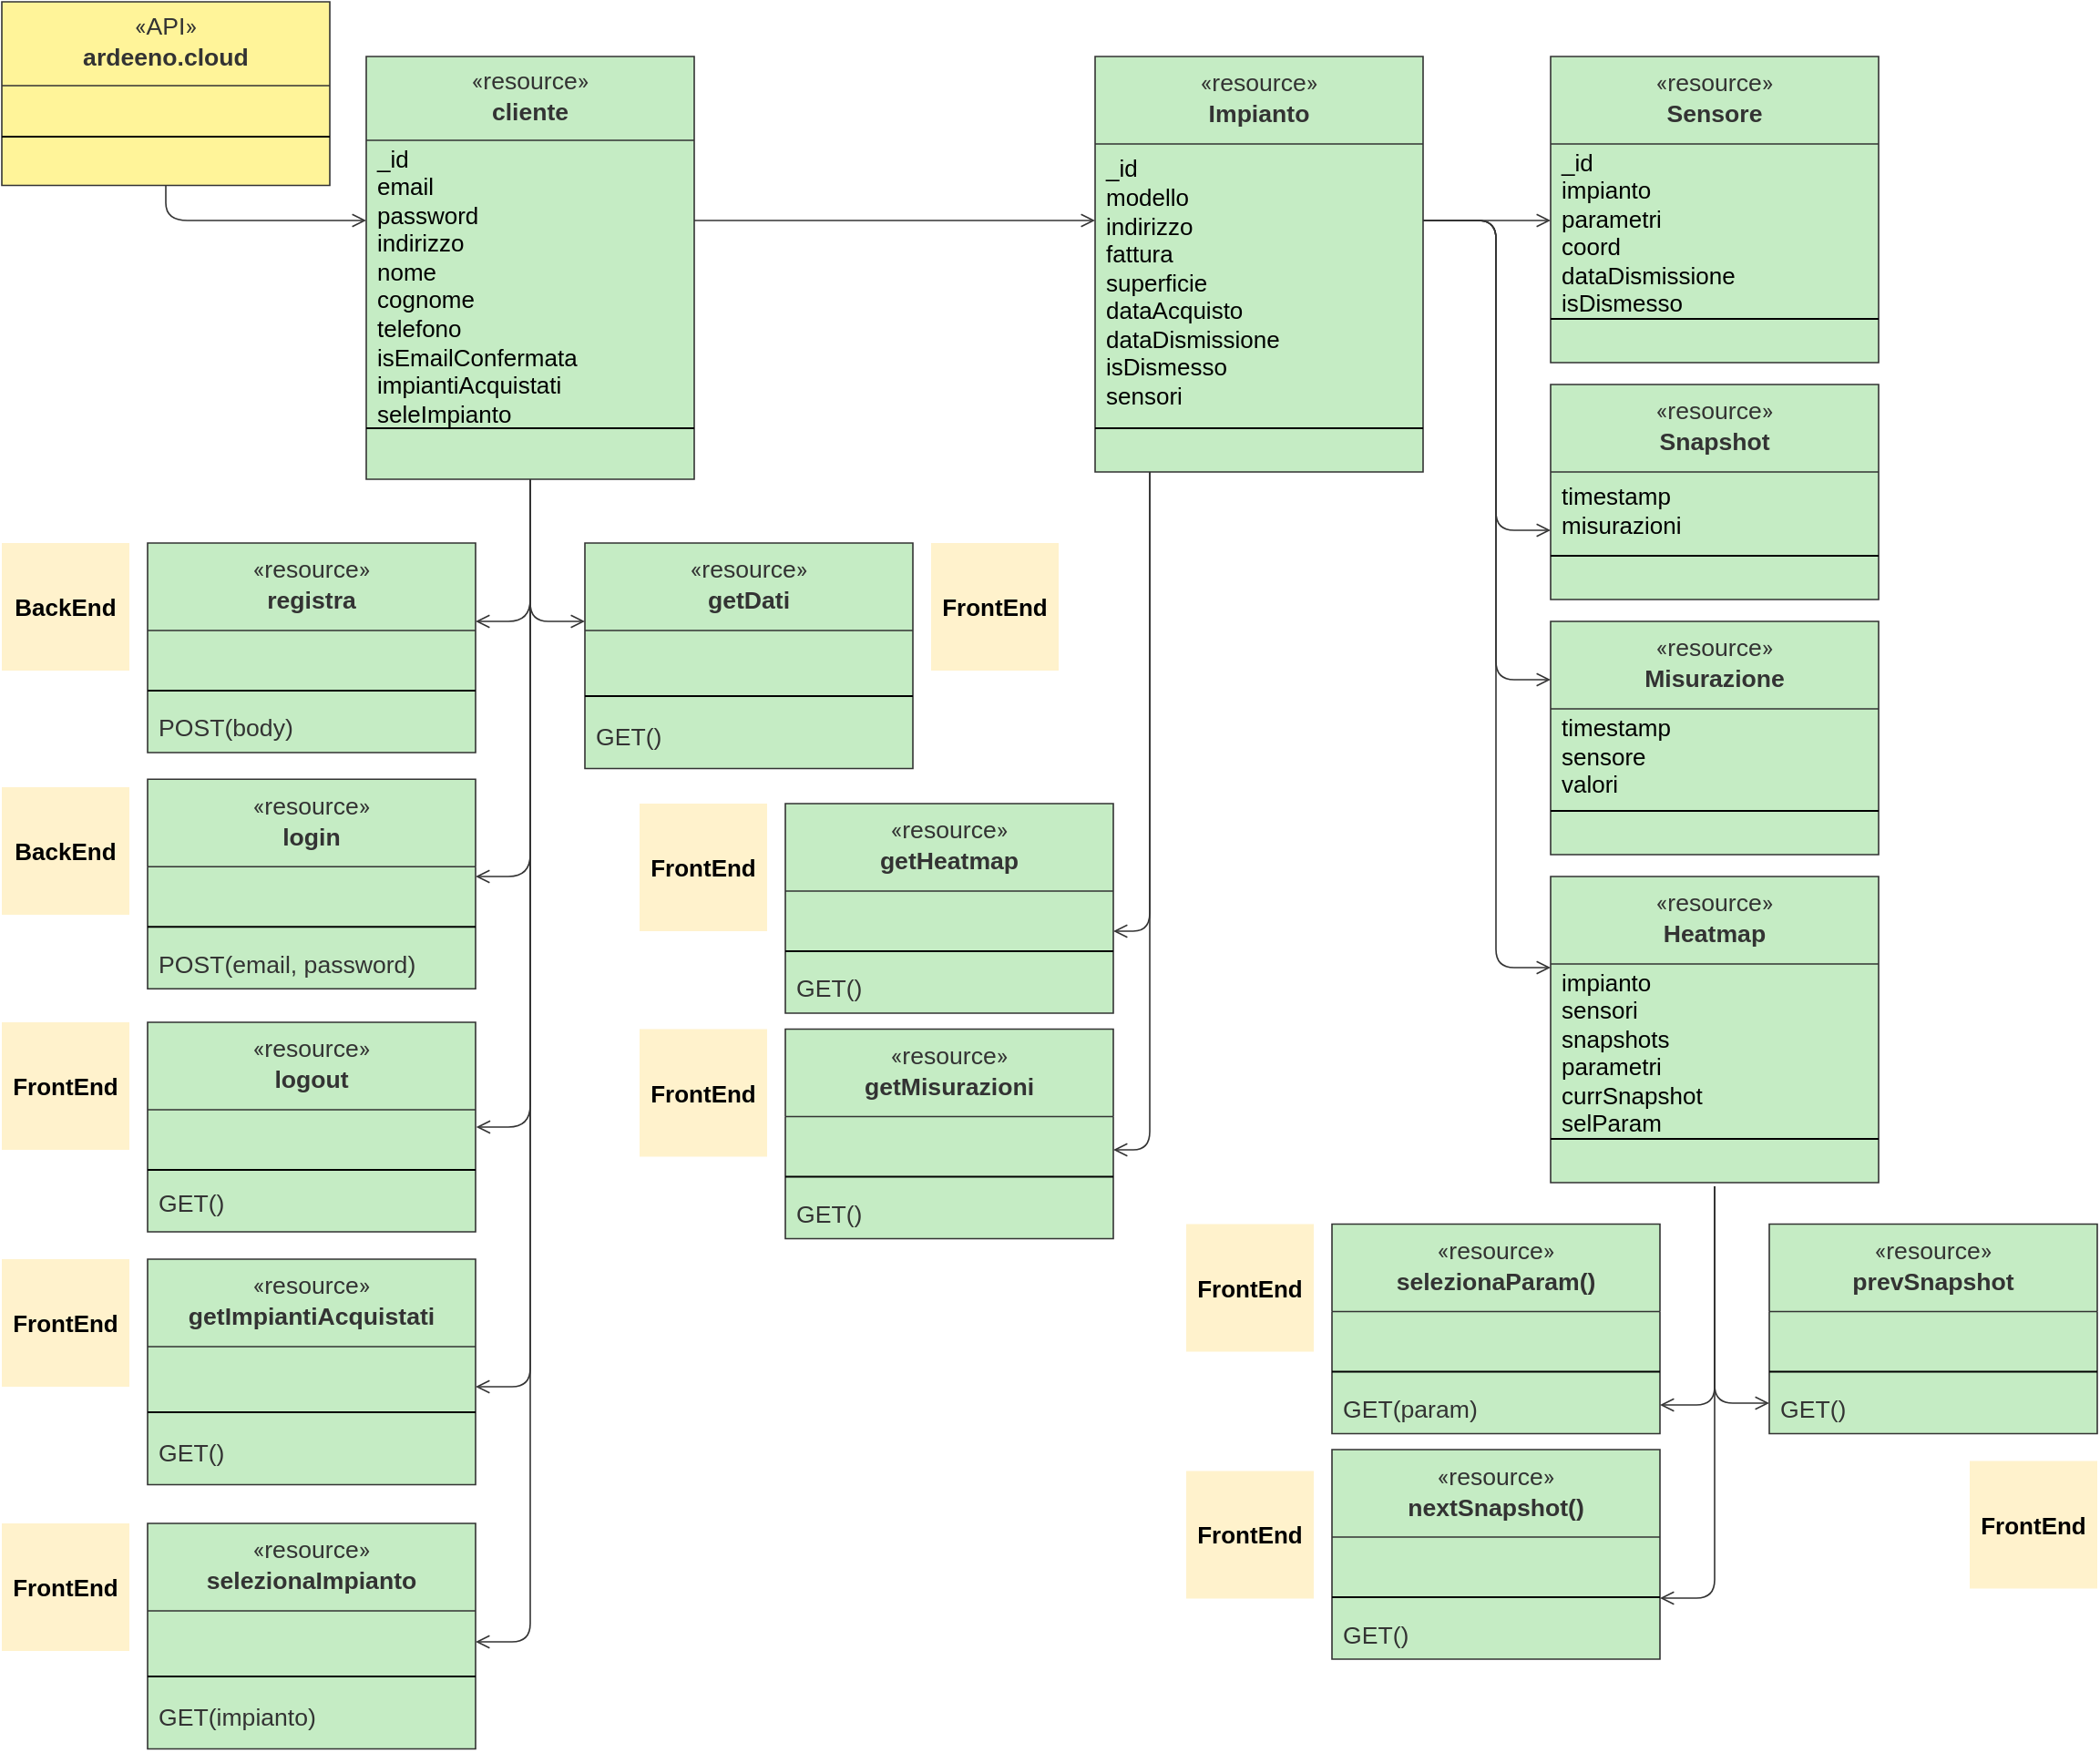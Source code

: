<mxfile version="20.3.0" type="device"><diagram id="C5RBs43oDa-KdzZeNtuy" name="Page-1"><mxGraphModel dx="758" dy="432" grid="1" gridSize="10" guides="1" tooltips="1" connect="1" arrows="1" fold="1" page="1" pageScale="1" pageWidth="827" pageHeight="1169" math="0" shadow="0"><root><mxCell id="WIyWlLk6GJQsqaUBKTNV-0"/><mxCell id="WIyWlLk6GJQsqaUBKTNV-1" parent="WIyWlLk6GJQsqaUBKTNV-0"/><mxCell id="sdLnqorTGhHtvJuLmooT-0" value="&lt;div style=&quot;display: flex ; justify-content: center ; text-align: center ; align-items: baseline ; font-size: 0 ; line-height: 1.25 ; margin-top: -2px&quot;&gt;&lt;span&gt;&lt;span style=&quot;font-size: 13.3px ; color: #333333&quot;&gt;&lt;span style=&quot;font-size: 13.3px ; color: #333333&quot;&gt; &lt;/span&gt;&lt;span style=&quot;font-size: 13.3px ; color: #333333 ; font-family: &amp;quot;roboto&amp;quot;&quot;&gt;«&lt;/span&gt;&lt;span style=&quot;font-size: 13.3px ; color: #333333&quot;&gt;resource&lt;/span&gt;&lt;span style=&quot;font-size: 13.3px ; color: #333333 ; font-family: &amp;quot;roboto&amp;quot;&quot;&gt;»&lt;br&gt;&lt;/span&gt;&lt;span style=&quot;font-size: 13.3px ; color: #333333 ; font-weight: bold&quot;&gt;cliente&lt;/span&gt;&lt;/span&gt;&lt;/span&gt;&lt;/div&gt;" style="swimlane;childLayout=stackLayout;horizontal=1;horizontalStack=0;resizeParent=1;resizeParentMax=0;resizeLast=0;collapsible=0;fontStyle=0;marginBottom=0;swimlaneFillColor=#c5ecc4;startSize=46;whiteSpace=wrap;overflow=block;blockSpacing=1;html=1;fontSize=13;align=left;spacing=0;strokeColor=#333333;strokeOpacity=100;fillOpacity=100;fillColor=#c5ecc4;strokeWidth=0.8;" parent="WIyWlLk6GJQsqaUBKTNV-1" vertex="1"><mxGeometry x="200" y="30" width="180" height="232" as="geometry"/></mxCell><mxCell id="sdLnqorTGhHtvJuLmooT-1" value="_id&lt;br&gt;email&lt;br&gt;password&lt;br&gt;indirizzo&lt;br&gt;nome&lt;br&gt;cognome&lt;br&gt;telefono&lt;br&gt;isEmailConfermata&lt;br&gt;impiantiAcquistati&lt;br&gt;seleImpianto" style="part=1;resizeHeight=0;strokeColor=none;fillColor=none;align=left;verticalAlign=middle;spacingLeft=4;spacingRight=4;rotatable=0;points=[[0,0.5],[1,0.5]];portConstraint=eastwest;swimlaneFillColor=#c5ecc4;strokeOpacity=100;fillOpacity=100;whiteSpace=wrap;overflow=block;blockSpacing=1;html=1;fontSize=13;" parent="sdLnqorTGhHtvJuLmooT-0" vertex="1"><mxGeometry y="46" width="180" height="154" as="geometry"/></mxCell><mxCell id="sdLnqorTGhHtvJuLmooT-2" value="" style="line;strokeWidth=1;fillColor=none;align=left;verticalAlign=middle;spacingTop=-1;spacingLeft=3;spacingRight=3;rotatable=0;labelPosition=right;points=[];portConstraint=eastwest;" parent="sdLnqorTGhHtvJuLmooT-0" vertex="1"><mxGeometry y="200" width="180" height="8" as="geometry"/></mxCell><mxCell id="yKFBuSShoX2gHoEN9aXE-39" value="&lt;br&gt;" style="part=1;resizeHeight=0;strokeColor=none;fillColor=none;align=left;verticalAlign=middle;spacingLeft=4;spacingRight=4;rotatable=0;points=[[0,0.5],[1,0.5]];portConstraint=eastwest;swimlaneFillColor=#fff499;strokeOpacity=100;fillOpacity=100;whiteSpace=wrap;overflow=block;blockSpacing=1;html=1;fontSize=13;" parent="sdLnqorTGhHtvJuLmooT-0" vertex="1"><mxGeometry y="208" width="180" height="24" as="geometry"/></mxCell><mxCell id="gP4zPMnASyAnH4Fx1vOp-68" value="" style="edgeStyle=orthogonalEdgeStyle;shape=connector;rounded=1;orthogonalLoop=1;jettySize=auto;html=1;labelBackgroundColor=default;strokeColor=#333333;strokeWidth=0.8;fontFamily=Helvetica;fontSize=13;fontColor=default;startArrow=none;endArrow=open;" edge="1" parent="WIyWlLk6GJQsqaUBKTNV-1" source="sdLnqorTGhHtvJuLmooT-5" target="gP4zPMnASyAnH4Fx1vOp-51"><mxGeometry relative="1" as="geometry"><mxPoint x="740" y="140.0" as="sourcePoint"/><Array as="points"><mxPoint x="820" y="120"/><mxPoint x="820" y="530"/></Array></mxGeometry></mxCell><mxCell id="sdLnqorTGhHtvJuLmooT-4" value="&lt;div style=&quot;display: flex; justify-content: center; text-align: center; align-items: baseline; font-size: 0; line-height: 1.25;margin-top: -2px;&quot;&gt;&lt;span&gt;&lt;span style=&quot;font-size:13.3px;color:#333333;&quot;&gt;&lt;span style=&quot;font-size:13.3px;color:#333333;&quot;&gt; &lt;/span&gt;&lt;span style=&quot;font-size:13.3px;color:#333333;font-family: Roboto;&quot;&gt;«&lt;/span&gt;&lt;span style=&quot;font-size:13.3px;color:#333333;&quot;&gt;resource&lt;/span&gt;&lt;span style=&quot;font-size:13.3px;color:#333333;font-family: Roboto;&quot;&gt;»&lt;br&gt;&lt;/span&gt;&lt;span style=&quot;font-size:13.3px;color:#333333;font-weight: bold;&quot;&gt;Impianto&lt;/span&gt;&lt;/span&gt;&lt;/span&gt;&lt;/div&gt;" style="swimlane;childLayout=stackLayout;horizontal=1;horizontalStack=0;resizeParent=1;resizeParentMax=0;resizeLast=0;collapsible=0;fontStyle=0;marginBottom=0;swimlaneFillColor=#c5ecc4;startSize=48;whiteSpace=wrap;overflow=block;blockSpacing=1;html=1;fontSize=13;align=left;spacing=0;strokeColor=#333333;strokeOpacity=100;fillOpacity=100;fillColor=#c5ecc4;strokeWidth=0.8;" parent="WIyWlLk6GJQsqaUBKTNV-1" vertex="1"><mxGeometry x="600" y="30" width="180" height="228.0" as="geometry"/></mxCell><mxCell id="sdLnqorTGhHtvJuLmooT-5" value="_id&lt;br&gt;modello&lt;br&gt;indirizzo&lt;br&gt;fattura&lt;br&gt;superficie&lt;br&gt;dataAcquisto&lt;br&gt;dataDismissione&lt;br&gt;isDismesso&lt;br&gt;sensori" style="part=1;resizeHeight=0;strokeColor=none;fillColor=none;align=left;verticalAlign=middle;spacingLeft=4;spacingRight=4;rotatable=0;points=[[0,0.5],[1,0.5]];portConstraint=eastwest;swimlaneFillColor=#c5ecc4;strokeOpacity=100;fillOpacity=100;whiteSpace=wrap;overflow=block;blockSpacing=1;html=1;fontSize=13;" parent="sdLnqorTGhHtvJuLmooT-4" vertex="1"><mxGeometry y="48" width="180" height="152" as="geometry"/></mxCell><mxCell id="sdLnqorTGhHtvJuLmooT-6" value="" style="line;strokeWidth=1;fillColor=none;align=left;verticalAlign=middle;spacingTop=-1;spacingLeft=3;spacingRight=3;rotatable=0;labelPosition=right;points=[];portConstraint=eastwest;" parent="sdLnqorTGhHtvJuLmooT-4" vertex="1"><mxGeometry y="200" width="180" height="8" as="geometry"/></mxCell><mxCell id="sdLnqorTGhHtvJuLmooT-7" value="&lt;br&gt;" style="part=1;html=1;resizeHeight=0;strokeColor=none;fillColor=none;align=left;verticalAlign=middle;spacingLeft=4;spacingRight=4;overflow=hidden;rotatable=0;points=[[0,0.5],[1,0.5]];portConstraint=eastwest;swimlaneFillColor=#c5ecc4;strokeOpacity=100;fillOpacity=100;whiteSpace=wrap;fontSize=13.3;fontColor=#333333;" parent="sdLnqorTGhHtvJuLmooT-4" vertex="1"><mxGeometry y="208" width="180" height="20.0" as="geometry"/></mxCell><mxCell id="sdLnqorTGhHtvJuLmooT-8" value="&lt;div style=&quot;display: flex; justify-content: center; text-align: center; align-items: baseline; font-size: 0; line-height: 1.25;margin-top: -2px;&quot;&gt;&lt;span&gt;&lt;span style=&quot;font-size:13.3px;color:#333333;&quot;&gt;&lt;span style=&quot;font-size:13.3px;color:#333333;&quot;&gt; &lt;/span&gt;&lt;span style=&quot;font-size:13.3px;color:#333333;font-family: Roboto;&quot;&gt;«&lt;/span&gt;&lt;span style=&quot;font-size:13.3px;color:#333333;&quot;&gt;resource&lt;/span&gt;&lt;span style=&quot;font-size:13.3px;color:#333333;font-family: Roboto;&quot;&gt;»&lt;br&gt;&lt;/span&gt;&lt;span style=&quot;font-size:13.3px;color:#333333;font-weight: bold;&quot;&gt;logout&lt;/span&gt;&lt;/span&gt;&lt;/span&gt;&lt;/div&gt;" style="swimlane;childLayout=stackLayout;horizontal=1;horizontalStack=0;resizeParent=1;resizeParentMax=0;resizeLast=0;collapsible=0;fontStyle=0;marginBottom=0;swimlaneFillColor=#c5ecc4;startSize=48;whiteSpace=wrap;overflow=block;blockSpacing=1;html=1;fontSize=13;align=left;spacing=0;strokeColor=#333333;strokeOpacity=100;fillOpacity=100;fillColor=#c5ecc4;strokeWidth=0.8;" parent="WIyWlLk6GJQsqaUBKTNV-1" vertex="1"><mxGeometry x="80" y="560" width="180" height="115" as="geometry"/></mxCell><mxCell id="sdLnqorTGhHtvJuLmooT-9" value="" style="part=1;resizeHeight=0;strokeColor=none;fillColor=none;align=left;verticalAlign=middle;spacingLeft=4;spacingRight=4;rotatable=0;points=[[0,0.5],[1,0.5]];portConstraint=eastwest;swimlaneFillColor=#c5ecc4;strokeOpacity=100;fillOpacity=100;whiteSpace=wrap;overflow=block;blockSpacing=1;html=1;fontSize=13;" parent="sdLnqorTGhHtvJuLmooT-8" vertex="1"><mxGeometry y="48" width="180" height="29" as="geometry"/></mxCell><mxCell id="sdLnqorTGhHtvJuLmooT-10" value="" style="line;strokeWidth=1;fillColor=none;align=left;verticalAlign=middle;spacingTop=-1;spacingLeft=3;spacingRight=3;rotatable=0;labelPosition=right;points=[];portConstraint=eastwest;" parent="sdLnqorTGhHtvJuLmooT-8" vertex="1"><mxGeometry y="77" width="180" height="8" as="geometry"/></mxCell><mxCell id="yKFBuSShoX2gHoEN9aXE-10" value="GET()" style="part=1;html=1;resizeHeight=0;strokeColor=none;fillColor=none;align=left;verticalAlign=middle;spacingLeft=4;spacingRight=4;overflow=hidden;rotatable=0;points=[[0,0.5],[1,0.5]];portConstraint=eastwest;swimlaneFillColor=#c5ecc4;strokeOpacity=100;fillOpacity=100;whiteSpace=wrap;fontSize=13.3;fontColor=#333333;" parent="sdLnqorTGhHtvJuLmooT-8" vertex="1"><mxGeometry y="85" width="180" height="28" as="geometry"/></mxCell><mxCell id="sdLnqorTGhHtvJuLmooT-11" value="POST(body)" style="part=1;html=1;resizeHeight=0;strokeColor=none;fillColor=none;align=left;verticalAlign=middle;spacingLeft=4;spacingRight=4;overflow=hidden;rotatable=0;points=[[0,0.5],[1,0.5]];portConstraint=eastwest;swimlaneFillColor=#c5ecc4;strokeOpacity=100;fillOpacity=100;whiteSpace=wrap;fontSize=13.3;fontColor=#333333;" parent="sdLnqorTGhHtvJuLmooT-8" vertex="1"><mxGeometry y="113" width="180" height="2" as="geometry"/></mxCell><mxCell id="sdLnqorTGhHtvJuLmooT-12" value="&lt;div style=&quot;display: flex ; justify-content: center ; text-align: center ; align-items: baseline ; font-size: 0 ; line-height: 1.25 ; margin-top: -2px&quot;&gt;&lt;span&gt;&lt;span style=&quot;font-size: 13.3px ; color: #333333&quot;&gt;&lt;span style=&quot;font-size: 13.3px ; color: #333333&quot;&gt; &lt;/span&gt;&lt;span style=&quot;font-size: 13.3px ; color: #333333 ; font-family: &amp;#34;roboto&amp;#34;&quot;&gt;«&lt;/span&gt;&lt;span style=&quot;font-size: 13.3px ; color: #333333&quot;&gt;resource&lt;/span&gt;&lt;span style=&quot;font-size: 13.3px ; color: #333333 ; font-family: &amp;#34;roboto&amp;#34;&quot;&gt;»&lt;br&gt;&lt;/span&gt;&lt;span style=&quot;font-size: 13.3px ; color: #333333 ; font-weight: bold&quot;&gt;registra&lt;/span&gt;&lt;/span&gt;&lt;/span&gt;&lt;/div&gt;" style="swimlane;childLayout=stackLayout;horizontal=1;horizontalStack=0;resizeParent=1;resizeParentMax=0;resizeLast=0;collapsible=0;fontStyle=0;marginBottom=0;swimlaneFillColor=#c5ecc4;startSize=48;whiteSpace=wrap;overflow=block;blockSpacing=1;html=1;fontSize=13;align=left;spacing=0;strokeColor=#333333;strokeOpacity=100;fillOpacity=100;fillColor=#c5ecc4;strokeWidth=0.8;" parent="WIyWlLk6GJQsqaUBKTNV-1" vertex="1"><mxGeometry x="80" y="297" width="180" height="115" as="geometry"/></mxCell><mxCell id="sdLnqorTGhHtvJuLmooT-13" value="" style="part=1;resizeHeight=0;strokeColor=none;fillColor=none;align=left;verticalAlign=middle;spacingLeft=4;spacingRight=4;rotatable=0;points=[[0,0.5],[1,0.5]];portConstraint=eastwest;swimlaneFillColor=#c5ecc4;strokeOpacity=100;fillOpacity=100;whiteSpace=wrap;overflow=block;blockSpacing=1;html=1;fontSize=13;" parent="sdLnqorTGhHtvJuLmooT-12" vertex="1"><mxGeometry y="48" width="180" height="29" as="geometry"/></mxCell><mxCell id="sdLnqorTGhHtvJuLmooT-14" value="" style="line;strokeWidth=1;fillColor=none;align=left;verticalAlign=middle;spacingTop=-1;spacingLeft=3;spacingRight=3;rotatable=0;labelPosition=right;points=[];portConstraint=eastwest;" parent="sdLnqorTGhHtvJuLmooT-12" vertex="1"><mxGeometry y="77" width="180" height="8" as="geometry"/></mxCell><mxCell id="sdLnqorTGhHtvJuLmooT-15" value="GET(username,password)" style="part=1;html=1;resizeHeight=0;strokeColor=none;fillColor=none;align=left;verticalAlign=middle;spacingLeft=4;spacingRight=4;overflow=hidden;rotatable=0;points=[[0,0.5],[1,0.5]];portConstraint=eastwest;swimlaneFillColor=#c5ecc4;strokeOpacity=100;fillOpacity=100;whiteSpace=wrap;fontSize=13.3;fontColor=#333333;" parent="sdLnqorTGhHtvJuLmooT-12" vertex="1"><mxGeometry y="85" width="180" height="2" as="geometry"/></mxCell><mxCell id="1" value="POST(body)" style="part=1;html=1;resizeHeight=0;strokeColor=none;fillColor=none;align=left;verticalAlign=middle;spacingLeft=4;spacingRight=4;overflow=hidden;rotatable=0;points=[[0,0.5],[1,0.5]];portConstraint=eastwest;swimlaneFillColor=#c5ecc4;strokeOpacity=100;fillOpacity=100;whiteSpace=wrap;fontSize=13.3;fontColor=#333333;" parent="sdLnqorTGhHtvJuLmooT-12" vertex="1"><mxGeometry y="87" width="180" height="28" as="geometry"/></mxCell><mxCell id="sdLnqorTGhHtvJuLmooT-16" value="&lt;div style=&quot;display: flex ; justify-content: center ; text-align: center ; align-items: baseline ; font-size: 0 ; line-height: 1.25 ; margin-top: -2px&quot;&gt;&lt;span&gt;&lt;span style=&quot;font-size: 13.3px ; color: #333333&quot;&gt;&lt;span style=&quot;font-size: 13.3px ; color: #333333&quot;&gt; &lt;/span&gt;&lt;span style=&quot;font-size: 13.3px ; color: #333333 ; font-family: &amp;#34;roboto&amp;#34;&quot;&gt;«&lt;/span&gt;&lt;span style=&quot;font-size: 13.3px ; color: #333333&quot;&gt;resource&lt;/span&gt;&lt;span style=&quot;font-size: 13.3px ; color: #333333 ; font-family: &amp;#34;roboto&amp;#34;&quot;&gt;»&lt;br&gt;&lt;/span&gt;&lt;span style=&quot;font-size: 13.3px ; color: #333333 ; font-weight: bold&quot;&gt;login&lt;/span&gt;&lt;/span&gt;&lt;/span&gt;&lt;/div&gt;" style="swimlane;childLayout=stackLayout;horizontal=1;horizontalStack=0;resizeParent=1;resizeParentMax=0;resizeLast=0;collapsible=0;fontStyle=0;marginBottom=0;swimlaneFillColor=#c5ecc4;startSize=48;whiteSpace=wrap;overflow=block;blockSpacing=1;html=1;fontSize=13;align=left;spacing=0;strokeColor=#333333;strokeOpacity=100;fillOpacity=100;fillColor=#c5ecc4;strokeWidth=0.8;" parent="WIyWlLk6GJQsqaUBKTNV-1" vertex="1"><mxGeometry x="80" y="426.63" width="180" height="115" as="geometry"/></mxCell><mxCell id="sdLnqorTGhHtvJuLmooT-17" value="" style="part=1;resizeHeight=0;strokeColor=none;fillColor=none;align=left;verticalAlign=middle;spacingLeft=4;spacingRight=4;rotatable=0;points=[[0,0.5],[1,0.5]];portConstraint=eastwest;swimlaneFillColor=#c5ecc4;strokeOpacity=100;fillOpacity=100;whiteSpace=wrap;overflow=block;blockSpacing=1;html=1;fontSize=13;" parent="sdLnqorTGhHtvJuLmooT-16" vertex="1"><mxGeometry y="48" width="180" height="29" as="geometry"/></mxCell><mxCell id="sdLnqorTGhHtvJuLmooT-18" value="" style="line;strokeWidth=1;fillColor=none;align=left;verticalAlign=middle;spacingTop=-1;spacingLeft=3;spacingRight=3;rotatable=0;labelPosition=right;points=[];portConstraint=eastwest;" parent="sdLnqorTGhHtvJuLmooT-16" vertex="1"><mxGeometry y="77" width="180" height="8" as="geometry"/></mxCell><mxCell id="sdLnqorTGhHtvJuLmooT-19" value="GET()" style="part=1;html=1;resizeHeight=0;strokeColor=none;fillColor=none;align=left;verticalAlign=middle;spacingLeft=4;spacingRight=4;overflow=hidden;rotatable=0;points=[[0,0.5],[1,0.5]];portConstraint=eastwest;swimlaneFillColor=#c5ecc4;strokeOpacity=100;fillOpacity=100;whiteSpace=wrap;fontSize=13.3;fontColor=#333333;" parent="sdLnqorTGhHtvJuLmooT-16" vertex="1"><mxGeometry y="85" width="180" height="2" as="geometry"/></mxCell><mxCell id="yKFBuSShoX2gHoEN9aXE-11" value="POST(email, password)" style="part=1;html=1;resizeHeight=0;strokeColor=none;fillColor=none;align=left;verticalAlign=middle;spacingLeft=4;spacingRight=4;overflow=hidden;rotatable=0;points=[[0,0.5],[1,0.5]];portConstraint=eastwest;swimlaneFillColor=#c5ecc4;strokeOpacity=100;fillOpacity=100;whiteSpace=wrap;fontSize=13.3;fontColor=#333333;" parent="sdLnqorTGhHtvJuLmooT-16" vertex="1"><mxGeometry y="87" width="180" height="28" as="geometry"/></mxCell><UserObject label="" lucidchartObjectId="iiN.k0H5D8bO" id="sdLnqorTGhHtvJuLmooT-48"><mxCell style="html=1;jettySize=18;whiteSpace=wrap;fontSize=13;strokeColor=#333333;strokeOpacity=100;strokeWidth=0.8;rounded=1;arcSize=24;edgeStyle=orthogonalEdgeStyle;startArrow=none;endArrow=open;" parent="WIyWlLk6GJQsqaUBKTNV-1" source="sdLnqorTGhHtvJuLmooT-0" target="sdLnqorTGhHtvJuLmooT-12" edge="1"><mxGeometry width="100" height="100" relative="1" as="geometry"><Array as="points"><mxPoint x="290" y="340"/></Array></mxGeometry></mxCell></UserObject><UserObject label="" lucidchartObjectId="liN.y0DDtXik" id="sdLnqorTGhHtvJuLmooT-49"><mxCell style="html=1;jettySize=18;whiteSpace=wrap;fontSize=13;strokeColor=#333333;strokeOpacity=100;strokeWidth=0.8;rounded=1;arcSize=24;edgeStyle=orthogonalEdgeStyle;startArrow=none;endArrow=open;" parent="WIyWlLk6GJQsqaUBKTNV-1" source="sdLnqorTGhHtvJuLmooT-0" target="sdLnqorTGhHtvJuLmooT-16" edge="1"><mxGeometry width="100" height="100" relative="1" as="geometry"><Array as="points"><mxPoint x="290" y="480"/></Array></mxGeometry></mxCell></UserObject><UserObject label="" lucidchartObjectId="oiN.0AyQLSDo" id="sdLnqorTGhHtvJuLmooT-50"><mxCell style="html=1;jettySize=18;whiteSpace=wrap;fontSize=13;strokeColor=#333333;strokeOpacity=100;strokeWidth=0.8;rounded=1;arcSize=24;edgeStyle=orthogonalEdgeStyle;startArrow=none;endArrow=open;entryX=1.002;entryY=0.5;entryPerimeter=0;" parent="WIyWlLk6GJQsqaUBKTNV-1" source="sdLnqorTGhHtvJuLmooT-0" target="sdLnqorTGhHtvJuLmooT-8" edge="1"><mxGeometry width="100" height="100" relative="1" as="geometry"><Array as="points"/></mxGeometry></mxCell></UserObject><UserObject label="" lucidchartObjectId="0kN..QZuyeQZ" id="sdLnqorTGhHtvJuLmooT-53"><mxCell style="html=1;jettySize=18;whiteSpace=wrap;fontSize=13;strokeColor=#333333;strokeOpacity=100;strokeWidth=0.8;rounded=1;arcSize=24;edgeStyle=orthogonalEdgeStyle;startArrow=none;endArrow=open;" parent="WIyWlLk6GJQsqaUBKTNV-1" source="sdLnqorTGhHtvJuLmooT-0" target="sdLnqorTGhHtvJuLmooT-4" edge="1"><mxGeometry width="100" height="100" relative="1" as="geometry"><Array as="points"><mxPoint x="500" y="120"/><mxPoint x="500" y="120"/></Array><mxPoint x="1220" y="323.376" as="sourcePoint"/></mxGeometry></mxCell></UserObject><mxCell id="sdLnqorTGhHtvJuLmooT-55" value="&lt;div style=&quot;display: flex ; justify-content: center ; text-align: center ; align-items: baseline ; font-size: 0 ; line-height: 1.25 ; margin-top: -2px&quot;&gt;&lt;span&gt;&lt;span style=&quot;font-size: 13.3px ; color: #333333&quot;&gt;&lt;span style=&quot;font-size: 13.3px ; color: #333333&quot;&gt; &lt;/span&gt;&lt;span style=&quot;font-size: 13.3px ; color: #333333 ; font-family: &amp;quot;roboto&amp;quot;&quot;&gt;«&lt;/span&gt;&lt;span style=&quot;font-size: 13.3px ; color: #333333&quot;&gt;API&lt;/span&gt;&lt;span style=&quot;font-size: 13.3px ; color: #333333 ; font-family: &amp;quot;roboto&amp;quot;&quot;&gt;»&lt;br&gt;&lt;/span&gt;&lt;span style=&quot;font-size: 13.3px ; color: #333333 ; font-weight: bold&quot;&gt;ardeeno.cloud&lt;/span&gt;&lt;/span&gt;&lt;/span&gt;&lt;/div&gt;" style="swimlane;childLayout=stackLayout;horizontal=1;horizontalStack=0;resizeParent=1;resizeParentMax=0;resizeLast=0;collapsible=0;fontStyle=0;marginBottom=0;swimlaneFillColor=#fff499;startSize=46;whiteSpace=wrap;overflow=block;blockSpacing=1;html=1;fontSize=13;align=left;spacing=0;strokeColor=#333333;strokeOpacity=100;fillOpacity=100;fillColor=#fff499;strokeWidth=0.8;" parent="WIyWlLk6GJQsqaUBKTNV-1" vertex="1"><mxGeometry width="180" height="100.75" as="geometry"/></mxCell><mxCell id="sdLnqorTGhHtvJuLmooT-56" value="&lt;br&gt;" style="part=1;resizeHeight=0;strokeColor=none;fillColor=none;align=left;verticalAlign=middle;spacingLeft=4;spacingRight=4;rotatable=0;points=[[0,0.5],[1,0.5]];portConstraint=eastwest;swimlaneFillColor=#fff499;strokeOpacity=100;fillOpacity=100;whiteSpace=wrap;overflow=block;blockSpacing=1;html=1;fontSize=13;" parent="sdLnqorTGhHtvJuLmooT-55" vertex="1"><mxGeometry y="46" width="180" height="24" as="geometry"/></mxCell><mxCell id="sdLnqorTGhHtvJuLmooT-57" value="" style="line;strokeWidth=1;fillColor=none;align=left;verticalAlign=middle;spacingTop=-1;spacingLeft=3;spacingRight=3;rotatable=0;labelPosition=right;points=[];portConstraint=eastwest;" parent="sdLnqorTGhHtvJuLmooT-55" vertex="1"><mxGeometry y="70" width="180" height="8" as="geometry"/></mxCell><mxCell id="sdLnqorTGhHtvJuLmooT-58" value="" style="part=1;html=1;resizeHeight=0;strokeColor=none;fillColor=none;align=left;verticalAlign=middle;spacingLeft=4;spacingRight=4;overflow=hidden;rotatable=0;points=[[0,0.5],[1,0.5]];portConstraint=eastwest;swimlaneFillColor=#fff499;strokeOpacity=100;fillOpacity=100;whiteSpace=wrap;fontSize=13;" parent="sdLnqorTGhHtvJuLmooT-55" vertex="1"><mxGeometry y="78" width="180" height="-1.25" as="geometry"/></mxCell><mxCell id="yKFBuSShoX2gHoEN9aXE-37" value="&lt;br&gt;" style="part=1;resizeHeight=0;strokeColor=none;fillColor=none;align=left;verticalAlign=middle;spacingLeft=4;spacingRight=4;rotatable=0;points=[[0,0.5],[1,0.5]];portConstraint=eastwest;swimlaneFillColor=#fff499;strokeOpacity=100;fillOpacity=100;whiteSpace=wrap;overflow=block;blockSpacing=1;html=1;fontSize=13;" parent="sdLnqorTGhHtvJuLmooT-55" vertex="1"><mxGeometry y="76.75" width="180" height="24" as="geometry"/></mxCell><UserObject label="" lucidchartObjectId="dgO.bJV7_Ou2" id="sdLnqorTGhHtvJuLmooT-60"><mxCell style="html=1;jettySize=18;whiteSpace=wrap;fontSize=13;strokeColor=#333333;strokeOpacity=100;strokeWidth=0.8;rounded=1;arcSize=24;edgeStyle=orthogonalEdgeStyle;startArrow=none;endArrow=open;" parent="WIyWlLk6GJQsqaUBKTNV-1" source="sdLnqorTGhHtvJuLmooT-55" target="sdLnqorTGhHtvJuLmooT-0" edge="1"><mxGeometry width="100" height="100" relative="1" as="geometry"><Array as="points"><mxPoint x="90" y="120"/></Array></mxGeometry></mxCell></UserObject><mxCell id="yKFBuSShoX2gHoEN9aXE-7" value="BackEnd" style="text;html=1;strokeColor=none;fillColor=#fff2cc;align=center;verticalAlign=middle;whiteSpace=wrap;rounded=0;spacing=5;fontStyle=1;fontSize=13;" parent="WIyWlLk6GJQsqaUBKTNV-1" vertex="1"><mxGeometry y="297" width="70" height="70" as="geometry"/></mxCell><mxCell id="yKFBuSShoX2gHoEN9aXE-9" value="FrontEnd" style="text;html=1;strokeColor=none;fillColor=#fff2cc;align=center;verticalAlign=middle;whiteSpace=wrap;rounded=0;spacing=5;fontStyle=1;fontSize=13;" parent="WIyWlLk6GJQsqaUBKTNV-1" vertex="1"><mxGeometry y="560" width="70" height="70" as="geometry"/></mxCell><mxCell id="yKFBuSShoX2gHoEN9aXE-12" value="BackEnd" style="text;html=1;strokeColor=none;fillColor=#fff2cc;align=center;verticalAlign=middle;whiteSpace=wrap;rounded=0;spacing=5;fontStyle=1;fontSize=13;" parent="WIyWlLk6GJQsqaUBKTNV-1" vertex="1"><mxGeometry y="431" width="70" height="70" as="geometry"/></mxCell><mxCell id="gP4zPMnASyAnH4Fx1vOp-46" value="&lt;div style=&quot;display: flex ; justify-content: center ; text-align: center ; align-items: baseline ; font-size: 0 ; line-height: 1.25 ; margin-top: -2px&quot;&gt;&lt;span&gt;&lt;span style=&quot;font-size: 13.3px ; color: #333333&quot;&gt;&lt;span style=&quot;font-size: 13.3px ; color: #333333&quot;&gt; &lt;/span&gt;&lt;span style=&quot;font-size: 13.3px ; color: #333333 ; font-family: &amp;quot;roboto&amp;quot;&quot;&gt;«&lt;/span&gt;&lt;span style=&quot;font-size: 13.3px ; color: #333333&quot;&gt;resource&lt;/span&gt;&lt;span style=&quot;font-size: 13.3px ; color: #333333 ; font-family: &amp;quot;roboto&amp;quot;&quot;&gt;»&lt;br&gt;&lt;/span&gt;&lt;span style=&quot;font-size: 13.3px ; color: #333333 ; font-weight: bold&quot;&gt;getHeatmap&lt;/span&gt;&lt;/span&gt;&lt;/span&gt;&lt;/div&gt;" style="swimlane;childLayout=stackLayout;horizontal=1;horizontalStack=0;resizeParent=1;resizeParentMax=0;resizeLast=0;collapsible=0;fontStyle=0;marginBottom=0;swimlaneFillColor=#c5ecc4;startSize=48;whiteSpace=wrap;overflow=block;blockSpacing=1;html=1;fontSize=13;align=left;spacing=0;strokeColor=#333333;strokeOpacity=100;fillOpacity=100;fillColor=#c5ecc4;strokeWidth=0.8;" vertex="1" parent="WIyWlLk6GJQsqaUBKTNV-1"><mxGeometry x="430" y="440" width="180" height="115" as="geometry"/></mxCell><mxCell id="gP4zPMnASyAnH4Fx1vOp-47" value="" style="part=1;resizeHeight=0;strokeColor=none;fillColor=none;align=left;verticalAlign=middle;spacingLeft=4;spacingRight=4;rotatable=0;points=[[0,0.5],[1,0.5]];portConstraint=eastwest;swimlaneFillColor=#c5ecc4;strokeOpacity=100;fillOpacity=100;whiteSpace=wrap;overflow=block;blockSpacing=1;html=1;fontSize=13;" vertex="1" parent="gP4zPMnASyAnH4Fx1vOp-46"><mxGeometry y="48" width="180" height="29" as="geometry"/></mxCell><mxCell id="gP4zPMnASyAnH4Fx1vOp-48" value="" style="line;strokeWidth=1;fillColor=none;align=left;verticalAlign=middle;spacingTop=-1;spacingLeft=3;spacingRight=3;rotatable=0;labelPosition=right;points=[];portConstraint=eastwest;" vertex="1" parent="gP4zPMnASyAnH4Fx1vOp-46"><mxGeometry y="77" width="180" height="8" as="geometry"/></mxCell><mxCell id="gP4zPMnASyAnH4Fx1vOp-49" value="GET(username,password)" style="part=1;html=1;resizeHeight=0;strokeColor=none;fillColor=none;align=left;verticalAlign=middle;spacingLeft=4;spacingRight=4;overflow=hidden;rotatable=0;points=[[0,0.5],[1,0.5]];portConstraint=eastwest;swimlaneFillColor=#c5ecc4;strokeOpacity=100;fillOpacity=100;whiteSpace=wrap;fontSize=13.3;fontColor=#333333;" vertex="1" parent="gP4zPMnASyAnH4Fx1vOp-46"><mxGeometry y="85" width="180" height="2" as="geometry"/></mxCell><mxCell id="gP4zPMnASyAnH4Fx1vOp-50" value="GET()" style="part=1;html=1;resizeHeight=0;strokeColor=none;fillColor=none;align=left;verticalAlign=middle;spacingLeft=4;spacingRight=4;overflow=hidden;rotatable=0;points=[[0,0.5],[1,0.5]];portConstraint=eastwest;swimlaneFillColor=#c5ecc4;strokeOpacity=100;fillOpacity=100;whiteSpace=wrap;fontSize=13.3;fontColor=#333333;" vertex="1" parent="gP4zPMnASyAnH4Fx1vOp-46"><mxGeometry y="87" width="180" height="28" as="geometry"/></mxCell><mxCell id="gP4zPMnASyAnH4Fx1vOp-51" value="&lt;div style=&quot;display: flex; justify-content: center; text-align: center; align-items: baseline; font-size: 0; line-height: 1.25;margin-top: -2px;&quot;&gt;&lt;span&gt;&lt;span style=&quot;font-size:13.3px;color:#333333;&quot;&gt;&lt;span style=&quot;font-size:13.3px;color:#333333;&quot;&gt; &lt;/span&gt;&lt;span style=&quot;font-size:13.3px;color:#333333;font-family: Roboto;&quot;&gt;«&lt;/span&gt;&lt;span style=&quot;font-size:13.3px;color:#333333;&quot;&gt;resource&lt;/span&gt;&lt;span style=&quot;font-size:13.3px;color:#333333;font-family: Roboto;&quot;&gt;»&lt;br&gt;&lt;/span&gt;&lt;span style=&quot;font-size:13.3px;color:#333333;font-weight: bold;&quot;&gt;Heatmap&lt;/span&gt;&lt;/span&gt;&lt;/span&gt;&lt;/div&gt;" style="swimlane;childLayout=stackLayout;horizontal=1;horizontalStack=0;resizeParent=1;resizeParentMax=0;resizeLast=0;collapsible=0;fontStyle=0;marginBottom=0;swimlaneFillColor=#c5ecc4;startSize=48;whiteSpace=wrap;overflow=block;blockSpacing=1;html=1;fontSize=13;align=left;spacing=0;strokeColor=#333333;strokeOpacity=100;fillOpacity=100;fillColor=#c5ecc4;strokeWidth=0.8;" vertex="1" parent="WIyWlLk6GJQsqaUBKTNV-1"><mxGeometry x="850" y="480" width="180" height="168.0" as="geometry"/></mxCell><mxCell id="gP4zPMnASyAnH4Fx1vOp-52" value="impianto&lt;br&gt;sensori&lt;br&gt;snapshots&lt;br&gt;parametri&lt;br&gt;currSnapshot&lt;br&gt;selParam" style="part=1;resizeHeight=0;strokeColor=none;fillColor=none;align=left;verticalAlign=middle;spacingLeft=4;spacingRight=4;rotatable=0;points=[[0,0.5],[1,0.5]];portConstraint=eastwest;swimlaneFillColor=#c5ecc4;strokeOpacity=100;fillOpacity=100;whiteSpace=wrap;overflow=block;blockSpacing=1;html=1;fontSize=13;" vertex="1" parent="gP4zPMnASyAnH4Fx1vOp-51"><mxGeometry y="48" width="180" height="92" as="geometry"/></mxCell><mxCell id="gP4zPMnASyAnH4Fx1vOp-53" value="" style="line;strokeWidth=1;fillColor=none;align=left;verticalAlign=middle;spacingTop=-1;spacingLeft=3;spacingRight=3;rotatable=0;labelPosition=right;points=[];portConstraint=eastwest;" vertex="1" parent="gP4zPMnASyAnH4Fx1vOp-51"><mxGeometry y="140" width="180" height="8" as="geometry"/></mxCell><mxCell id="gP4zPMnASyAnH4Fx1vOp-54" value="&lt;br&gt;" style="part=1;html=1;resizeHeight=0;strokeColor=none;fillColor=none;align=left;verticalAlign=middle;spacingLeft=4;spacingRight=4;overflow=hidden;rotatable=0;points=[[0,0.5],[1,0.5]];portConstraint=eastwest;swimlaneFillColor=#c5ecc4;strokeOpacity=100;fillOpacity=100;whiteSpace=wrap;fontSize=13.3;fontColor=#333333;" vertex="1" parent="gP4zPMnASyAnH4Fx1vOp-51"><mxGeometry y="148" width="180" height="20.0" as="geometry"/></mxCell><mxCell id="gP4zPMnASyAnH4Fx1vOp-55" value="&lt;div style=&quot;display: flex ; justify-content: center ; text-align: center ; align-items: baseline ; font-size: 0 ; line-height: 1.25 ; margin-top: -2px&quot;&gt;&lt;span&gt;&lt;span style=&quot;font-size: 13.3px ; color: #333333&quot;&gt;&lt;span style=&quot;font-size: 13.3px ; color: #333333&quot;&gt; &lt;/span&gt;&lt;span style=&quot;font-size: 13.3px ; color: #333333 ; font-family: &amp;quot;roboto&amp;quot;&quot;&gt;«&lt;/span&gt;&lt;span style=&quot;font-size: 13.3px ; color: #333333&quot;&gt;resource&lt;/span&gt;&lt;span style=&quot;font-size: 13.3px ; color: #333333 ; font-family: &amp;quot;roboto&amp;quot;&quot;&gt;»&lt;br&gt;&lt;/span&gt;&lt;span style=&quot;font-size: 13.3px ; color: #333333 ; font-weight: bold&quot;&gt;getMisurazioni&lt;/span&gt;&lt;/span&gt;&lt;/span&gt;&lt;/div&gt;" style="swimlane;childLayout=stackLayout;horizontal=1;horizontalStack=0;resizeParent=1;resizeParentMax=0;resizeLast=0;collapsible=0;fontStyle=0;marginBottom=0;swimlaneFillColor=#c5ecc4;startSize=48;whiteSpace=wrap;overflow=block;blockSpacing=1;html=1;fontSize=13;align=left;spacing=0;strokeColor=#333333;strokeOpacity=100;fillOpacity=100;fillColor=#c5ecc4;strokeWidth=0.8;" vertex="1" parent="WIyWlLk6GJQsqaUBKTNV-1"><mxGeometry x="430" y="563.75" width="180" height="115" as="geometry"/></mxCell><mxCell id="gP4zPMnASyAnH4Fx1vOp-56" value="" style="part=1;resizeHeight=0;strokeColor=none;fillColor=none;align=left;verticalAlign=middle;spacingLeft=4;spacingRight=4;rotatable=0;points=[[0,0.5],[1,0.5]];portConstraint=eastwest;swimlaneFillColor=#c5ecc4;strokeOpacity=100;fillOpacity=100;whiteSpace=wrap;overflow=block;blockSpacing=1;html=1;fontSize=13;" vertex="1" parent="gP4zPMnASyAnH4Fx1vOp-55"><mxGeometry y="48" width="180" height="29" as="geometry"/></mxCell><mxCell id="gP4zPMnASyAnH4Fx1vOp-57" value="" style="line;strokeWidth=1;fillColor=none;align=left;verticalAlign=middle;spacingTop=-1;spacingLeft=3;spacingRight=3;rotatable=0;labelPosition=right;points=[];portConstraint=eastwest;" vertex="1" parent="gP4zPMnASyAnH4Fx1vOp-55"><mxGeometry y="77" width="180" height="8" as="geometry"/></mxCell><mxCell id="gP4zPMnASyAnH4Fx1vOp-58" value="GET(username,password)" style="part=1;html=1;resizeHeight=0;strokeColor=none;fillColor=none;align=left;verticalAlign=middle;spacingLeft=4;spacingRight=4;overflow=hidden;rotatable=0;points=[[0,0.5],[1,0.5]];portConstraint=eastwest;swimlaneFillColor=#c5ecc4;strokeOpacity=100;fillOpacity=100;whiteSpace=wrap;fontSize=13.3;fontColor=#333333;" vertex="1" parent="gP4zPMnASyAnH4Fx1vOp-55"><mxGeometry y="85" width="180" height="2" as="geometry"/></mxCell><mxCell id="gP4zPMnASyAnH4Fx1vOp-59" value="GET()" style="part=1;html=1;resizeHeight=0;strokeColor=none;fillColor=none;align=left;verticalAlign=middle;spacingLeft=4;spacingRight=4;overflow=hidden;rotatable=0;points=[[0,0.5],[1,0.5]];portConstraint=eastwest;swimlaneFillColor=#c5ecc4;strokeOpacity=100;fillOpacity=100;whiteSpace=wrap;fontSize=13.3;fontColor=#333333;" vertex="1" parent="gP4zPMnASyAnH4Fx1vOp-55"><mxGeometry y="87" width="180" height="28" as="geometry"/></mxCell><mxCell id="gP4zPMnASyAnH4Fx1vOp-65" value="FrontEnd" style="text;html=1;strokeColor=none;fillColor=#fff2cc;align=center;verticalAlign=middle;whiteSpace=wrap;rounded=0;spacing=5;fontStyle=1;fontSize=13;" vertex="1" parent="WIyWlLk6GJQsqaUBKTNV-1"><mxGeometry x="1080" y="800.75" width="70" height="70" as="geometry"/></mxCell><mxCell id="gP4zPMnASyAnH4Fx1vOp-66" value="FrontEnd" style="text;html=1;strokeColor=none;fillColor=#fff2cc;align=center;verticalAlign=middle;whiteSpace=wrap;rounded=0;spacing=5;fontStyle=1;fontSize=13;" vertex="1" parent="WIyWlLk6GJQsqaUBKTNV-1"><mxGeometry x="350" y="440" width="70" height="70" as="geometry"/></mxCell><mxCell id="gP4zPMnASyAnH4Fx1vOp-67" value="FrontEnd" style="text;html=1;strokeColor=none;fillColor=#fff2cc;align=center;verticalAlign=middle;whiteSpace=wrap;rounded=0;spacing=5;fontStyle=1;fontSize=13;" vertex="1" parent="WIyWlLk6GJQsqaUBKTNV-1"><mxGeometry y="835" width="70" height="70" as="geometry"/></mxCell><mxCell id="gP4zPMnASyAnH4Fx1vOp-69" value="&lt;div style=&quot;display: flex; justify-content: center; text-align: center; align-items: baseline; line-height: 1.25; margin-top: -2px; font-size: 0px;&quot;&gt;&lt;span&gt;&lt;span style=&quot;font-size: 13.3px ; color: #333333&quot;&gt;&lt;span style=&quot;font-size: 13.3px ; color: #333333&quot;&gt; &lt;/span&gt;&lt;span style=&quot;font-size: 13.3px ; color: #333333 ; font-family: &amp;quot;roboto&amp;quot;&quot;&gt;«&lt;/span&gt;&lt;span style=&quot;font-size: 13.3px ; color: #333333&quot;&gt;resource&lt;/span&gt;&lt;span style=&quot;font-size: 13.3px ; color: #333333 ; font-family: &amp;quot;roboto&amp;quot;&quot;&gt;»&lt;br&gt;&lt;/span&gt;&lt;span style=&quot;font-size: 13.3px ; color: #333333 ; font-weight: bold&quot;&gt;prevSnapshot&lt;/span&gt;&lt;/span&gt;&lt;/span&gt;&lt;/div&gt;" style="swimlane;childLayout=stackLayout;horizontal=1;horizontalStack=0;resizeParent=1;resizeParentMax=0;resizeLast=0;collapsible=0;fontStyle=0;marginBottom=0;swimlaneFillColor=#c5ecc4;startSize=48;whiteSpace=wrap;overflow=block;blockSpacing=1;html=1;fontSize=13;align=left;spacing=0;strokeColor=#333333;strokeOpacity=100;fillOpacity=100;fillColor=#c5ecc4;strokeWidth=0.8;" vertex="1" parent="WIyWlLk6GJQsqaUBKTNV-1"><mxGeometry x="970" y="670.75" width="180" height="115" as="geometry"/></mxCell><mxCell id="gP4zPMnASyAnH4Fx1vOp-70" value="" style="part=1;resizeHeight=0;strokeColor=none;fillColor=none;align=left;verticalAlign=middle;spacingLeft=4;spacingRight=4;rotatable=0;points=[[0,0.5],[1,0.5]];portConstraint=eastwest;swimlaneFillColor=#c5ecc4;strokeOpacity=100;fillOpacity=100;whiteSpace=wrap;overflow=block;blockSpacing=1;html=1;fontSize=13;" vertex="1" parent="gP4zPMnASyAnH4Fx1vOp-69"><mxGeometry y="48" width="180" height="29" as="geometry"/></mxCell><mxCell id="gP4zPMnASyAnH4Fx1vOp-71" value="" style="line;strokeWidth=1;fillColor=none;align=left;verticalAlign=middle;spacingTop=-1;spacingLeft=3;spacingRight=3;rotatable=0;labelPosition=right;points=[];portConstraint=eastwest;" vertex="1" parent="gP4zPMnASyAnH4Fx1vOp-69"><mxGeometry y="77" width="180" height="8" as="geometry"/></mxCell><mxCell id="gP4zPMnASyAnH4Fx1vOp-72" value="GET(username,password)" style="part=1;html=1;resizeHeight=0;strokeColor=none;fillColor=none;align=left;verticalAlign=middle;spacingLeft=4;spacingRight=4;overflow=hidden;rotatable=0;points=[[0,0.5],[1,0.5]];portConstraint=eastwest;swimlaneFillColor=#c5ecc4;strokeOpacity=100;fillOpacity=100;whiteSpace=wrap;fontSize=13.3;fontColor=#333333;" vertex="1" parent="gP4zPMnASyAnH4Fx1vOp-69"><mxGeometry y="85" width="180" height="2" as="geometry"/></mxCell><mxCell id="gP4zPMnASyAnH4Fx1vOp-73" value="GET()" style="part=1;html=1;resizeHeight=0;strokeColor=none;fillColor=none;align=left;verticalAlign=middle;spacingLeft=4;spacingRight=4;overflow=hidden;rotatable=0;points=[[0,0.5],[1,0.5]];portConstraint=eastwest;swimlaneFillColor=#c5ecc4;strokeOpacity=100;fillOpacity=100;whiteSpace=wrap;fontSize=13.3;fontColor=#333333;" vertex="1" parent="gP4zPMnASyAnH4Fx1vOp-69"><mxGeometry y="87" width="180" height="28" as="geometry"/></mxCell><mxCell id="gP4zPMnASyAnH4Fx1vOp-74" value="&lt;div style=&quot;display: flex ; justify-content: center ; text-align: center ; align-items: baseline ; font-size: 0 ; line-height: 1.25 ; margin-top: -2px&quot;&gt;&lt;span&gt;&lt;span style=&quot;font-size: 13.3px ; color: #333333&quot;&gt;&lt;span style=&quot;font-size: 13.3px ; color: #333333&quot;&gt; &lt;/span&gt;&lt;span style=&quot;font-size: 13.3px ; color: #333333 ; font-family: &amp;quot;roboto&amp;quot;&quot;&gt;«&lt;/span&gt;&lt;span style=&quot;font-size: 13.3px ; color: #333333&quot;&gt;resource&lt;/span&gt;&lt;span style=&quot;font-size: 13.3px ; color: #333333 ; font-family: &amp;quot;roboto&amp;quot;&quot;&gt;»&lt;br&gt;&lt;/span&gt;&lt;span style=&quot;font-size: 13.3px ; color: #333333 ; font-weight: bold&quot;&gt;nextSnapshot()&lt;/span&gt;&lt;/span&gt;&lt;/span&gt;&lt;/div&gt;" style="swimlane;childLayout=stackLayout;horizontal=1;horizontalStack=0;resizeParent=1;resizeParentMax=0;resizeLast=0;collapsible=0;fontStyle=0;marginBottom=0;swimlaneFillColor=#c5ecc4;startSize=48;whiteSpace=wrap;overflow=block;blockSpacing=1;html=1;fontSize=13;align=left;spacing=0;strokeColor=#333333;strokeOpacity=100;fillOpacity=100;fillColor=#c5ecc4;strokeWidth=0.8;" vertex="1" parent="WIyWlLk6GJQsqaUBKTNV-1"><mxGeometry x="730" y="794.5" width="180" height="115" as="geometry"/></mxCell><mxCell id="gP4zPMnASyAnH4Fx1vOp-75" value="" style="part=1;resizeHeight=0;strokeColor=none;fillColor=none;align=left;verticalAlign=middle;spacingLeft=4;spacingRight=4;rotatable=0;points=[[0,0.5],[1,0.5]];portConstraint=eastwest;swimlaneFillColor=#c5ecc4;strokeOpacity=100;fillOpacity=100;whiteSpace=wrap;overflow=block;blockSpacing=1;html=1;fontSize=13;" vertex="1" parent="gP4zPMnASyAnH4Fx1vOp-74"><mxGeometry y="48" width="180" height="29" as="geometry"/></mxCell><mxCell id="gP4zPMnASyAnH4Fx1vOp-76" value="" style="line;strokeWidth=1;fillColor=none;align=left;verticalAlign=middle;spacingTop=-1;spacingLeft=3;spacingRight=3;rotatable=0;labelPosition=right;points=[];portConstraint=eastwest;" vertex="1" parent="gP4zPMnASyAnH4Fx1vOp-74"><mxGeometry y="77" width="180" height="8" as="geometry"/></mxCell><mxCell id="gP4zPMnASyAnH4Fx1vOp-77" value="GET(username,password)" style="part=1;html=1;resizeHeight=0;strokeColor=none;fillColor=none;align=left;verticalAlign=middle;spacingLeft=4;spacingRight=4;overflow=hidden;rotatable=0;points=[[0,0.5],[1,0.5]];portConstraint=eastwest;swimlaneFillColor=#c5ecc4;strokeOpacity=100;fillOpacity=100;whiteSpace=wrap;fontSize=13.3;fontColor=#333333;" vertex="1" parent="gP4zPMnASyAnH4Fx1vOp-74"><mxGeometry y="85" width="180" height="2" as="geometry"/></mxCell><mxCell id="gP4zPMnASyAnH4Fx1vOp-78" value="GET()" style="part=1;html=1;resizeHeight=0;strokeColor=none;fillColor=none;align=left;verticalAlign=middle;spacingLeft=4;spacingRight=4;overflow=hidden;rotatable=0;points=[[0,0.5],[1,0.5]];portConstraint=eastwest;swimlaneFillColor=#c5ecc4;strokeOpacity=100;fillOpacity=100;whiteSpace=wrap;fontSize=13.3;fontColor=#333333;" vertex="1" parent="gP4zPMnASyAnH4Fx1vOp-74"><mxGeometry y="87" width="180" height="28" as="geometry"/></mxCell><mxCell id="gP4zPMnASyAnH4Fx1vOp-79" value="&lt;div style=&quot;display: flex ; justify-content: center ; text-align: center ; align-items: baseline ; font-size: 0 ; line-height: 1.25 ; margin-top: -2px&quot;&gt;&lt;span&gt;&lt;span style=&quot;font-size: 13.3px ; color: #333333&quot;&gt;&lt;span style=&quot;font-size: 13.3px ; color: #333333&quot;&gt; &lt;/span&gt;&lt;span style=&quot;font-size: 13.3px ; color: #333333 ; font-family: &amp;quot;roboto&amp;quot;&quot;&gt;«&lt;/span&gt;&lt;span style=&quot;font-size: 13.3px ; color: #333333&quot;&gt;resource&lt;/span&gt;&lt;span style=&quot;font-size: 13.3px ; color: #333333 ; font-family: &amp;quot;roboto&amp;quot;&quot;&gt;»&lt;br&gt;&lt;/span&gt;&lt;span style=&quot;font-size: 13.3px ; color: #333333 ; font-weight: bold&quot;&gt;selezionaParam()&lt;/span&gt;&lt;/span&gt;&lt;/span&gt;&lt;/div&gt;" style="swimlane;childLayout=stackLayout;horizontal=1;horizontalStack=0;resizeParent=1;resizeParentMax=0;resizeLast=0;collapsible=0;fontStyle=0;marginBottom=0;swimlaneFillColor=#c5ecc4;startSize=48;whiteSpace=wrap;overflow=block;blockSpacing=1;html=1;fontSize=13;align=left;spacing=0;strokeColor=#333333;strokeOpacity=100;fillOpacity=100;fillColor=#c5ecc4;strokeWidth=0.8;" vertex="1" parent="WIyWlLk6GJQsqaUBKTNV-1"><mxGeometry x="730" y="670.75" width="180" height="115" as="geometry"/></mxCell><mxCell id="gP4zPMnASyAnH4Fx1vOp-80" value="" style="part=1;resizeHeight=0;strokeColor=none;fillColor=none;align=left;verticalAlign=middle;spacingLeft=4;spacingRight=4;rotatable=0;points=[[0,0.5],[1,0.5]];portConstraint=eastwest;swimlaneFillColor=#c5ecc4;strokeOpacity=100;fillOpacity=100;whiteSpace=wrap;overflow=block;blockSpacing=1;html=1;fontSize=13;" vertex="1" parent="gP4zPMnASyAnH4Fx1vOp-79"><mxGeometry y="48" width="180" height="29" as="geometry"/></mxCell><mxCell id="gP4zPMnASyAnH4Fx1vOp-81" value="" style="line;strokeWidth=1;fillColor=none;align=left;verticalAlign=middle;spacingTop=-1;spacingLeft=3;spacingRight=3;rotatable=0;labelPosition=right;points=[];portConstraint=eastwest;" vertex="1" parent="gP4zPMnASyAnH4Fx1vOp-79"><mxGeometry y="77" width="180" height="8" as="geometry"/></mxCell><mxCell id="gP4zPMnASyAnH4Fx1vOp-82" value="GET(username,password)" style="part=1;html=1;resizeHeight=0;strokeColor=none;fillColor=none;align=left;verticalAlign=middle;spacingLeft=4;spacingRight=4;overflow=hidden;rotatable=0;points=[[0,0.5],[1,0.5]];portConstraint=eastwest;swimlaneFillColor=#c5ecc4;strokeOpacity=100;fillOpacity=100;whiteSpace=wrap;fontSize=13.3;fontColor=#333333;" vertex="1" parent="gP4zPMnASyAnH4Fx1vOp-79"><mxGeometry y="85" width="180" height="2" as="geometry"/></mxCell><mxCell id="gP4zPMnASyAnH4Fx1vOp-83" value="GET(param)" style="part=1;html=1;resizeHeight=0;strokeColor=none;fillColor=none;align=left;verticalAlign=middle;spacingLeft=4;spacingRight=4;overflow=hidden;rotatable=0;points=[[0,0.5],[1,0.5]];portConstraint=eastwest;swimlaneFillColor=#c5ecc4;strokeOpacity=100;fillOpacity=100;whiteSpace=wrap;fontSize=13.3;fontColor=#333333;" vertex="1" parent="gP4zPMnASyAnH4Fx1vOp-79"><mxGeometry y="87" width="180" height="28" as="geometry"/></mxCell><mxCell id="gP4zPMnASyAnH4Fx1vOp-84" value="FrontEnd" style="text;html=1;strokeColor=none;fillColor=#fff2cc;align=center;verticalAlign=middle;whiteSpace=wrap;rounded=0;spacing=5;fontStyle=1;fontSize=13;" vertex="1" parent="WIyWlLk6GJQsqaUBKTNV-1"><mxGeometry x="650" y="806.25" width="70" height="70" as="geometry"/></mxCell><mxCell id="gP4zPMnASyAnH4Fx1vOp-85" value="FrontEnd" style="text;html=1;strokeColor=none;fillColor=#fff2cc;align=center;verticalAlign=middle;whiteSpace=wrap;rounded=0;spacing=5;fontStyle=1;fontSize=13;" vertex="1" parent="WIyWlLk6GJQsqaUBKTNV-1"><mxGeometry x="650" y="670.75" width="70" height="70" as="geometry"/></mxCell><mxCell id="gP4zPMnASyAnH4Fx1vOp-90" value="FrontEnd" style="text;html=1;strokeColor=none;fillColor=#fff2cc;align=center;verticalAlign=middle;whiteSpace=wrap;rounded=0;spacing=5;fontStyle=1;fontSize=13;" vertex="1" parent="WIyWlLk6GJQsqaUBKTNV-1"><mxGeometry x="350" y="563.75" width="70" height="70" as="geometry"/></mxCell><mxCell id="gP4zPMnASyAnH4Fx1vOp-91" value="&lt;div style=&quot;display: flex; justify-content: center; text-align: center; align-items: baseline; font-size: 0; line-height: 1.25;margin-top: -2px;&quot;&gt;&lt;span&gt;&lt;span style=&quot;font-size:13.3px;color:#333333;&quot;&gt;&lt;span style=&quot;font-size:13.3px;color:#333333;&quot;&gt; &lt;/span&gt;&lt;span style=&quot;font-size:13.3px;color:#333333;font-family: Roboto;&quot;&gt;«&lt;/span&gt;&lt;span style=&quot;font-size:13.3px;color:#333333;&quot;&gt;resource&lt;/span&gt;&lt;span style=&quot;font-size:13.3px;color:#333333;font-family: Roboto;&quot;&gt;»&lt;br&gt;&lt;/span&gt;&lt;span style=&quot;font-size:13.3px;color:#333333;font-weight: bold;&quot;&gt;Sensore&lt;/span&gt;&lt;/span&gt;&lt;/span&gt;&lt;/div&gt;" style="swimlane;childLayout=stackLayout;horizontal=1;horizontalStack=0;resizeParent=1;resizeParentMax=0;resizeLast=0;collapsible=0;fontStyle=0;marginBottom=0;swimlaneFillColor=#c5ecc4;startSize=48;whiteSpace=wrap;overflow=block;blockSpacing=1;html=1;fontSize=13;align=left;spacing=0;strokeColor=#333333;strokeOpacity=100;fillOpacity=100;fillColor=#c5ecc4;strokeWidth=0.8;" vertex="1" parent="WIyWlLk6GJQsqaUBKTNV-1"><mxGeometry x="850" y="30" width="180" height="168.0" as="geometry"/></mxCell><mxCell id="gP4zPMnASyAnH4Fx1vOp-92" value="_id&lt;br&gt;impianto&lt;br&gt;parametri&lt;br&gt;coord&lt;br&gt;dataDismissione&lt;br&gt;isDismesso" style="part=1;resizeHeight=0;strokeColor=none;fillColor=none;align=left;verticalAlign=middle;spacingLeft=4;spacingRight=4;rotatable=0;points=[[0,0.5],[1,0.5]];portConstraint=eastwest;swimlaneFillColor=#c5ecc4;strokeOpacity=100;fillOpacity=100;whiteSpace=wrap;overflow=block;blockSpacing=1;html=1;fontSize=13;" vertex="1" parent="gP4zPMnASyAnH4Fx1vOp-91"><mxGeometry y="48" width="180" height="92" as="geometry"/></mxCell><mxCell id="gP4zPMnASyAnH4Fx1vOp-93" value="" style="line;strokeWidth=1;fillColor=none;align=left;verticalAlign=middle;spacingTop=-1;spacingLeft=3;spacingRight=3;rotatable=0;labelPosition=right;points=[];portConstraint=eastwest;" vertex="1" parent="gP4zPMnASyAnH4Fx1vOp-91"><mxGeometry y="140" width="180" height="8" as="geometry"/></mxCell><mxCell id="gP4zPMnASyAnH4Fx1vOp-94" value="&lt;br&gt;" style="part=1;html=1;resizeHeight=0;strokeColor=none;fillColor=none;align=left;verticalAlign=middle;spacingLeft=4;spacingRight=4;overflow=hidden;rotatable=0;points=[[0,0.5],[1,0.5]];portConstraint=eastwest;swimlaneFillColor=#c5ecc4;strokeOpacity=100;fillOpacity=100;whiteSpace=wrap;fontSize=13.3;fontColor=#333333;" vertex="1" parent="gP4zPMnASyAnH4Fx1vOp-91"><mxGeometry y="148" width="180" height="20.0" as="geometry"/></mxCell><mxCell id="gP4zPMnASyAnH4Fx1vOp-95" value="&lt;div style=&quot;display: flex; justify-content: center; text-align: center; align-items: baseline; font-size: 0; line-height: 1.25;margin-top: -2px;&quot;&gt;&lt;span&gt;&lt;span style=&quot;font-size:13.3px;color:#333333;&quot;&gt;&lt;span style=&quot;font-size:13.3px;color:#333333;&quot;&gt; &lt;/span&gt;&lt;span style=&quot;font-size:13.3px;color:#333333;font-family: Roboto;&quot;&gt;«&lt;/span&gt;&lt;span style=&quot;font-size:13.3px;color:#333333;&quot;&gt;resource&lt;/span&gt;&lt;span style=&quot;font-size:13.3px;color:#333333;font-family: Roboto;&quot;&gt;»&lt;br&gt;&lt;/span&gt;&lt;span style=&quot;font-size:13.3px;color:#333333;font-weight: bold;&quot;&gt;Snapshot&lt;/span&gt;&lt;/span&gt;&lt;/span&gt;&lt;/div&gt;" style="swimlane;childLayout=stackLayout;horizontal=1;horizontalStack=0;resizeParent=1;resizeParentMax=0;resizeLast=0;collapsible=0;fontStyle=0;marginBottom=0;swimlaneFillColor=#c5ecc4;startSize=48;whiteSpace=wrap;overflow=block;blockSpacing=1;html=1;fontSize=13;align=left;spacing=0;strokeColor=#333333;strokeOpacity=100;fillOpacity=100;fillColor=#c5ecc4;strokeWidth=0.8;" vertex="1" parent="WIyWlLk6GJQsqaUBKTNV-1"><mxGeometry x="850" y="210" width="180" height="118.0" as="geometry"/></mxCell><mxCell id="gP4zPMnASyAnH4Fx1vOp-96" value="timestamp&lt;br&gt;misurazioni" style="part=1;resizeHeight=0;strokeColor=none;fillColor=none;align=left;verticalAlign=middle;spacingLeft=4;spacingRight=4;rotatable=0;points=[[0,0.5],[1,0.5]];portConstraint=eastwest;swimlaneFillColor=#c5ecc4;strokeOpacity=100;fillOpacity=100;whiteSpace=wrap;overflow=block;blockSpacing=1;html=1;fontSize=13;" vertex="1" parent="gP4zPMnASyAnH4Fx1vOp-95"><mxGeometry y="48" width="180" height="42" as="geometry"/></mxCell><mxCell id="gP4zPMnASyAnH4Fx1vOp-97" value="" style="line;strokeWidth=1;fillColor=none;align=left;verticalAlign=middle;spacingTop=-1;spacingLeft=3;spacingRight=3;rotatable=0;labelPosition=right;points=[];portConstraint=eastwest;" vertex="1" parent="gP4zPMnASyAnH4Fx1vOp-95"><mxGeometry y="90" width="180" height="8" as="geometry"/></mxCell><mxCell id="gP4zPMnASyAnH4Fx1vOp-98" value="&lt;br&gt;" style="part=1;html=1;resizeHeight=0;strokeColor=none;fillColor=none;align=left;verticalAlign=middle;spacingLeft=4;spacingRight=4;overflow=hidden;rotatable=0;points=[[0,0.5],[1,0.5]];portConstraint=eastwest;swimlaneFillColor=#c5ecc4;strokeOpacity=100;fillOpacity=100;whiteSpace=wrap;fontSize=13.3;fontColor=#333333;" vertex="1" parent="gP4zPMnASyAnH4Fx1vOp-95"><mxGeometry y="98" width="180" height="20.0" as="geometry"/></mxCell><mxCell id="gP4zPMnASyAnH4Fx1vOp-99" value="&lt;div style=&quot;display: flex; justify-content: center; text-align: center; align-items: baseline; font-size: 0; line-height: 1.25;margin-top: -2px;&quot;&gt;&lt;span&gt;&lt;span style=&quot;font-size:13.3px;color:#333333;&quot;&gt;&lt;span style=&quot;font-size:13.3px;color:#333333;&quot;&gt; &lt;/span&gt;&lt;span style=&quot;font-size:13.3px;color:#333333;font-family: Roboto;&quot;&gt;«&lt;/span&gt;&lt;span style=&quot;font-size:13.3px;color:#333333;&quot;&gt;resource&lt;/span&gt;&lt;span style=&quot;font-size:13.3px;color:#333333;font-family: Roboto;&quot;&gt;»&lt;br&gt;&lt;/span&gt;&lt;span style=&quot;font-size:13.3px;color:#333333;font-weight: bold;&quot;&gt;Misurazione&lt;/span&gt;&lt;/span&gt;&lt;/span&gt;&lt;/div&gt;" style="swimlane;childLayout=stackLayout;horizontal=1;horizontalStack=0;resizeParent=1;resizeParentMax=0;resizeLast=0;collapsible=0;fontStyle=0;marginBottom=0;swimlaneFillColor=#c5ecc4;startSize=48;whiteSpace=wrap;overflow=block;blockSpacing=1;html=1;fontSize=13;align=left;spacing=0;strokeColor=#333333;strokeOpacity=100;fillOpacity=100;fillColor=#c5ecc4;strokeWidth=0.8;" vertex="1" parent="WIyWlLk6GJQsqaUBKTNV-1"><mxGeometry x="850" y="340" width="180" height="128.0" as="geometry"/></mxCell><mxCell id="gP4zPMnASyAnH4Fx1vOp-100" value="timestamp&lt;br&gt;sensore&lt;br&gt;valori" style="part=1;resizeHeight=0;strokeColor=none;fillColor=none;align=left;verticalAlign=middle;spacingLeft=4;spacingRight=4;rotatable=0;points=[[0,0.5],[1,0.5]];portConstraint=eastwest;swimlaneFillColor=#c5ecc4;strokeOpacity=100;fillOpacity=100;whiteSpace=wrap;overflow=block;blockSpacing=1;html=1;fontSize=13;" vertex="1" parent="gP4zPMnASyAnH4Fx1vOp-99"><mxGeometry y="48" width="180" height="52" as="geometry"/></mxCell><mxCell id="gP4zPMnASyAnH4Fx1vOp-101" value="" style="line;strokeWidth=1;fillColor=none;align=left;verticalAlign=middle;spacingTop=-1;spacingLeft=3;spacingRight=3;rotatable=0;labelPosition=right;points=[];portConstraint=eastwest;" vertex="1" parent="gP4zPMnASyAnH4Fx1vOp-99"><mxGeometry y="100" width="180" height="8" as="geometry"/></mxCell><mxCell id="gP4zPMnASyAnH4Fx1vOp-102" value="&lt;br&gt;" style="part=1;html=1;resizeHeight=0;strokeColor=none;fillColor=none;align=left;verticalAlign=middle;spacingLeft=4;spacingRight=4;overflow=hidden;rotatable=0;points=[[0,0.5],[1,0.5]];portConstraint=eastwest;swimlaneFillColor=#c5ecc4;strokeOpacity=100;fillOpacity=100;whiteSpace=wrap;fontSize=13.3;fontColor=#333333;" vertex="1" parent="gP4zPMnASyAnH4Fx1vOp-99"><mxGeometry y="108" width="180" height="20.0" as="geometry"/></mxCell><mxCell id="gP4zPMnASyAnH4Fx1vOp-103" style="edgeStyle=orthogonalEdgeStyle;shape=connector;rounded=1;orthogonalLoop=1;jettySize=auto;html=1;labelBackgroundColor=default;strokeColor=#333333;strokeWidth=0.8;fontFamily=Helvetica;fontSize=13;fontColor=default;startArrow=none;endArrow=open;" edge="1" parent="WIyWlLk6GJQsqaUBKTNV-1" source="sdLnqorTGhHtvJuLmooT-4" target="gP4zPMnASyAnH4Fx1vOp-91"><mxGeometry relative="1" as="geometry"><mxPoint x="740" y="140.0" as="sourcePoint"/><Array as="points"><mxPoint x="820" y="120"/><mxPoint x="820" y="120"/></Array></mxGeometry></mxCell><mxCell id="gP4zPMnASyAnH4Fx1vOp-108" style="edgeStyle=orthogonalEdgeStyle;shape=connector;rounded=1;orthogonalLoop=1;jettySize=auto;html=1;entryX=0;entryY=0.25;entryDx=0;entryDy=0;labelBackgroundColor=default;strokeColor=#333333;strokeWidth=0.8;fontFamily=Helvetica;fontSize=13;fontColor=default;startArrow=none;endArrow=open;" edge="1" parent="WIyWlLk6GJQsqaUBKTNV-1" source="sdLnqorTGhHtvJuLmooT-4" target="gP4zPMnASyAnH4Fx1vOp-99"><mxGeometry relative="1" as="geometry"><mxPoint x="740" y="140.0" as="sourcePoint"/><Array as="points"><mxPoint x="820" y="120"/><mxPoint x="820" y="372"/></Array></mxGeometry></mxCell><mxCell id="gP4zPMnASyAnH4Fx1vOp-109" style="edgeStyle=orthogonalEdgeStyle;shape=connector;rounded=1;orthogonalLoop=1;jettySize=auto;html=1;labelBackgroundColor=default;strokeColor=#333333;strokeWidth=0.8;fontFamily=Helvetica;fontSize=13;fontColor=default;startArrow=none;endArrow=open;" edge="1" parent="WIyWlLk6GJQsqaUBKTNV-1" source="sdLnqorTGhHtvJuLmooT-4" target="gP4zPMnASyAnH4Fx1vOp-95"><mxGeometry relative="1" as="geometry"><mxPoint x="740" y="140.0" as="sourcePoint"/><Array as="points"><mxPoint x="820" y="120"/><mxPoint x="820" y="290"/></Array></mxGeometry></mxCell><mxCell id="gP4zPMnASyAnH4Fx1vOp-113" style="edgeStyle=orthogonalEdgeStyle;shape=connector;rounded=1;orthogonalLoop=1;jettySize=auto;html=1;labelBackgroundColor=default;strokeColor=#333333;strokeWidth=0.8;fontFamily=Helvetica;fontSize=13;fontColor=default;startArrow=none;endArrow=open;" edge="1" parent="WIyWlLk6GJQsqaUBKTNV-1" source="sdLnqorTGhHtvJuLmooT-4" target="gP4zPMnASyAnH4Fx1vOp-46"><mxGeometry relative="1" as="geometry"><Array as="points"><mxPoint x="630" y="510"/></Array></mxGeometry></mxCell><mxCell id="gP4zPMnASyAnH4Fx1vOp-114" style="edgeStyle=orthogonalEdgeStyle;shape=connector;rounded=1;orthogonalLoop=1;jettySize=auto;html=1;labelBackgroundColor=default;strokeColor=#333333;strokeWidth=0.8;fontFamily=Helvetica;fontSize=13;fontColor=default;startArrow=none;endArrow=open;" edge="1" parent="WIyWlLk6GJQsqaUBKTNV-1" source="sdLnqorTGhHtvJuLmooT-4" target="gP4zPMnASyAnH4Fx1vOp-55"><mxGeometry relative="1" as="geometry"><Array as="points"><mxPoint x="630" y="630"/></Array></mxGeometry></mxCell><mxCell id="gP4zPMnASyAnH4Fx1vOp-116" style="edgeStyle=orthogonalEdgeStyle;shape=connector;rounded=1;orthogonalLoop=1;jettySize=auto;html=1;labelBackgroundColor=default;strokeColor=#333333;strokeWidth=0.8;fontFamily=Helvetica;fontSize=13;fontColor=default;startArrow=none;endArrow=open;" edge="1" parent="WIyWlLk6GJQsqaUBKTNV-1" target="gP4zPMnASyAnH4Fx1vOp-79"><mxGeometry relative="1" as="geometry"><mxPoint x="940" y="650" as="sourcePoint"/><Array as="points"><mxPoint x="940" y="770"/></Array></mxGeometry></mxCell><mxCell id="gP4zPMnASyAnH4Fx1vOp-117" style="edgeStyle=orthogonalEdgeStyle;shape=connector;rounded=1;orthogonalLoop=1;jettySize=auto;html=1;labelBackgroundColor=default;strokeColor=#333333;strokeWidth=0.8;fontFamily=Helvetica;fontSize=13;fontColor=default;startArrow=none;endArrow=open;" edge="1" parent="WIyWlLk6GJQsqaUBKTNV-1" target="gP4zPMnASyAnH4Fx1vOp-69"><mxGeometry relative="1" as="geometry"><mxPoint x="940" y="650" as="sourcePoint"/><Array as="points"><mxPoint x="940" y="769"/></Array></mxGeometry></mxCell><mxCell id="gP4zPMnASyAnH4Fx1vOp-118" style="edgeStyle=orthogonalEdgeStyle;shape=connector;rounded=1;orthogonalLoop=1;jettySize=auto;html=1;labelBackgroundColor=default;strokeColor=#333333;strokeWidth=0.8;fontFamily=Helvetica;fontSize=13;fontColor=default;startArrow=none;endArrow=open;" edge="1" parent="WIyWlLk6GJQsqaUBKTNV-1" target="gP4zPMnASyAnH4Fx1vOp-74"><mxGeometry relative="1" as="geometry"><mxPoint x="940" y="650" as="sourcePoint"/><Array as="points"><mxPoint x="940" y="876"/></Array></mxGeometry></mxCell><mxCell id="gP4zPMnASyAnH4Fx1vOp-119" value="&lt;div style=&quot;display: flex; justify-content: center; text-align: center; align-items: baseline; font-size: 0; line-height: 1.25;margin-top: -2px;&quot;&gt;&lt;span&gt;&lt;span style=&quot;font-size:13.3px;color:#333333;&quot;&gt;&lt;span style=&quot;font-size:13.3px;color:#333333;&quot;&gt; &lt;/span&gt;&lt;span style=&quot;font-size:13.3px;color:#333333;font-family: Roboto;&quot;&gt;«&lt;/span&gt;&lt;span style=&quot;font-size:13.3px;color:#333333;&quot;&gt;resource&lt;/span&gt;&lt;span style=&quot;font-size:13.3px;color:#333333;font-family: Roboto;&quot;&gt;»&lt;br&gt;&lt;/span&gt;&lt;span style=&quot;font-size:13.3px;color:#333333;font-weight: bold;&quot;&gt;getImpiantiAcquistati&lt;/span&gt;&lt;/span&gt;&lt;/span&gt;&lt;/div&gt;" style="swimlane;childLayout=stackLayout;horizontal=1;horizontalStack=0;resizeParent=1;resizeParentMax=0;resizeLast=0;collapsible=0;fontStyle=0;marginBottom=0;swimlaneFillColor=#c5ecc4;startSize=48;whiteSpace=wrap;overflow=block;blockSpacing=1;html=1;fontSize=13;align=left;spacing=0;strokeColor=#333333;strokeOpacity=100;fillOpacity=100;fillColor=#c5ecc4;strokeWidth=0.8;" vertex="1" parent="WIyWlLk6GJQsqaUBKTNV-1"><mxGeometry x="80" y="690" width="180" height="123.75" as="geometry"/></mxCell><mxCell id="gP4zPMnASyAnH4Fx1vOp-120" value="" style="part=1;resizeHeight=0;strokeColor=none;fillColor=none;align=left;verticalAlign=middle;spacingLeft=4;spacingRight=4;rotatable=0;points=[[0,0.5],[1,0.5]];portConstraint=eastwest;swimlaneFillColor=#c5ecc4;strokeOpacity=100;fillOpacity=100;whiteSpace=wrap;overflow=block;blockSpacing=1;html=1;fontSize=13;" vertex="1" parent="gP4zPMnASyAnH4Fx1vOp-119"><mxGeometry y="48" width="180" height="32" as="geometry"/></mxCell><mxCell id="gP4zPMnASyAnH4Fx1vOp-121" value="" style="line;strokeWidth=1;fillColor=none;align=left;verticalAlign=middle;spacingTop=-1;spacingLeft=3;spacingRight=3;rotatable=0;labelPosition=right;points=[];portConstraint=eastwest;" vertex="1" parent="gP4zPMnASyAnH4Fx1vOp-119"><mxGeometry y="80" width="180" height="8" as="geometry"/></mxCell><mxCell id="gP4zPMnASyAnH4Fx1vOp-122" value="GET()" style="part=1;html=1;resizeHeight=0;strokeColor=none;fillColor=none;align=left;verticalAlign=middle;spacingLeft=4;spacingRight=4;overflow=hidden;rotatable=0;points=[[0,0.5],[1,0.5]];portConstraint=eastwest;swimlaneFillColor=#c5ecc4;strokeOpacity=100;fillOpacity=100;whiteSpace=wrap;fontSize=13.3;fontColor=#333333;" vertex="1" parent="gP4zPMnASyAnH4Fx1vOp-119"><mxGeometry y="88" width="180" height="35.75" as="geometry"/></mxCell><mxCell id="gP4zPMnASyAnH4Fx1vOp-123" style="edgeStyle=orthogonalEdgeStyle;shape=connector;rounded=1;orthogonalLoop=1;jettySize=auto;html=1;labelBackgroundColor=default;strokeColor=#333333;strokeWidth=0.8;fontFamily=Helvetica;fontSize=13;fontColor=default;startArrow=none;endArrow=open;" edge="1" parent="WIyWlLk6GJQsqaUBKTNV-1" source="sdLnqorTGhHtvJuLmooT-0" target="gP4zPMnASyAnH4Fx1vOp-119"><mxGeometry relative="1" as="geometry"><Array as="points"><mxPoint x="290" y="760"/></Array></mxGeometry></mxCell><mxCell id="gP4zPMnASyAnH4Fx1vOp-124" value="FrontEnd" style="text;html=1;strokeColor=none;fillColor=#fff2cc;align=center;verticalAlign=middle;whiteSpace=wrap;rounded=0;spacing=5;fontStyle=1;fontSize=13;" vertex="1" parent="WIyWlLk6GJQsqaUBKTNV-1"><mxGeometry y="690" width="70" height="70" as="geometry"/></mxCell><mxCell id="gP4zPMnASyAnH4Fx1vOp-125" value="&lt;div style=&quot;display: flex; justify-content: center; text-align: center; align-items: baseline; font-size: 0; line-height: 1.25;margin-top: -2px;&quot;&gt;&lt;span&gt;&lt;span style=&quot;font-size:13.3px;color:#333333;&quot;&gt;&lt;span style=&quot;font-size:13.3px;color:#333333;&quot;&gt; &lt;/span&gt;&lt;span style=&quot;font-size:13.3px;color:#333333;font-family: Roboto;&quot;&gt;«&lt;/span&gt;&lt;span style=&quot;font-size:13.3px;color:#333333;&quot;&gt;resource&lt;/span&gt;&lt;span style=&quot;font-size:13.3px;color:#333333;font-family: Roboto;&quot;&gt;»&lt;br&gt;&lt;/span&gt;&lt;span style=&quot;font-size:13.3px;color:#333333;font-weight: bold;&quot;&gt;selezionaImpianto&lt;/span&gt;&lt;/span&gt;&lt;/span&gt;&lt;/div&gt;" style="swimlane;childLayout=stackLayout;horizontal=1;horizontalStack=0;resizeParent=1;resizeParentMax=0;resizeLast=0;collapsible=0;fontStyle=0;marginBottom=0;swimlaneFillColor=#c5ecc4;startSize=48;whiteSpace=wrap;overflow=block;blockSpacing=1;html=1;fontSize=13;align=left;spacing=0;strokeColor=#333333;strokeOpacity=100;fillOpacity=100;fillColor=#c5ecc4;strokeWidth=0.8;" vertex="1" parent="WIyWlLk6GJQsqaUBKTNV-1"><mxGeometry x="80" y="835" width="180" height="123.75" as="geometry"/></mxCell><mxCell id="gP4zPMnASyAnH4Fx1vOp-126" value="" style="part=1;resizeHeight=0;strokeColor=none;fillColor=none;align=left;verticalAlign=middle;spacingLeft=4;spacingRight=4;rotatable=0;points=[[0,0.5],[1,0.5]];portConstraint=eastwest;swimlaneFillColor=#c5ecc4;strokeOpacity=100;fillOpacity=100;whiteSpace=wrap;overflow=block;blockSpacing=1;html=1;fontSize=13;" vertex="1" parent="gP4zPMnASyAnH4Fx1vOp-125"><mxGeometry y="48" width="180" height="32" as="geometry"/></mxCell><mxCell id="gP4zPMnASyAnH4Fx1vOp-127" value="" style="line;strokeWidth=1;fillColor=none;align=left;verticalAlign=middle;spacingTop=-1;spacingLeft=3;spacingRight=3;rotatable=0;labelPosition=right;points=[];portConstraint=eastwest;" vertex="1" parent="gP4zPMnASyAnH4Fx1vOp-125"><mxGeometry y="80" width="180" height="8" as="geometry"/></mxCell><mxCell id="gP4zPMnASyAnH4Fx1vOp-128" value="GET(impianto)" style="part=1;html=1;resizeHeight=0;strokeColor=none;fillColor=none;align=left;verticalAlign=middle;spacingLeft=4;spacingRight=4;overflow=hidden;rotatable=0;points=[[0,0.5],[1,0.5]];portConstraint=eastwest;swimlaneFillColor=#c5ecc4;strokeOpacity=100;fillOpacity=100;whiteSpace=wrap;fontSize=13.3;fontColor=#333333;" vertex="1" parent="gP4zPMnASyAnH4Fx1vOp-125"><mxGeometry y="88" width="180" height="35.75" as="geometry"/></mxCell><mxCell id="gP4zPMnASyAnH4Fx1vOp-129" style="edgeStyle=orthogonalEdgeStyle;shape=connector;rounded=1;orthogonalLoop=1;jettySize=auto;html=1;labelBackgroundColor=default;strokeColor=#333333;strokeWidth=0.8;fontFamily=Helvetica;fontSize=13;fontColor=default;startArrow=none;endArrow=open;" edge="1" parent="WIyWlLk6GJQsqaUBKTNV-1" source="sdLnqorTGhHtvJuLmooT-0" target="gP4zPMnASyAnH4Fx1vOp-125"><mxGeometry relative="1" as="geometry"><Array as="points"><mxPoint x="290" y="900"/></Array></mxGeometry></mxCell><mxCell id="gP4zPMnASyAnH4Fx1vOp-132" value="&lt;div style=&quot;display: flex; justify-content: center; text-align: center; align-items: baseline; font-size: 0; line-height: 1.25;margin-top: -2px;&quot;&gt;&lt;span&gt;&lt;span style=&quot;font-size:13.3px;color:#333333;&quot;&gt;&lt;span style=&quot;font-size:13.3px;color:#333333;&quot;&gt; &lt;/span&gt;&lt;span style=&quot;font-size:13.3px;color:#333333;font-family: Roboto;&quot;&gt;«&lt;/span&gt;&lt;span style=&quot;font-size:13.3px;color:#333333;&quot;&gt;resource&lt;/span&gt;&lt;span style=&quot;font-size:13.3px;color:#333333;font-family: Roboto;&quot;&gt;»&lt;br&gt;&lt;/span&gt;&lt;span style=&quot;font-size:13.3px;color:#333333;font-weight: bold;&quot;&gt;getDati&lt;/span&gt;&lt;/span&gt;&lt;/span&gt;&lt;/div&gt;" style="swimlane;childLayout=stackLayout;horizontal=1;horizontalStack=0;resizeParent=1;resizeParentMax=0;resizeLast=0;collapsible=0;fontStyle=0;marginBottom=0;swimlaneFillColor=#c5ecc4;startSize=48;whiteSpace=wrap;overflow=block;blockSpacing=1;html=1;fontSize=13;align=left;spacing=0;strokeColor=#333333;strokeOpacity=100;fillOpacity=100;fillColor=#c5ecc4;strokeWidth=0.8;" vertex="1" parent="WIyWlLk6GJQsqaUBKTNV-1"><mxGeometry x="320" y="297" width="180" height="123.75" as="geometry"/></mxCell><mxCell id="gP4zPMnASyAnH4Fx1vOp-133" value="" style="part=1;resizeHeight=0;strokeColor=none;fillColor=none;align=left;verticalAlign=middle;spacingLeft=4;spacingRight=4;rotatable=0;points=[[0,0.5],[1,0.5]];portConstraint=eastwest;swimlaneFillColor=#c5ecc4;strokeOpacity=100;fillOpacity=100;whiteSpace=wrap;overflow=block;blockSpacing=1;html=1;fontSize=13;" vertex="1" parent="gP4zPMnASyAnH4Fx1vOp-132"><mxGeometry y="48" width="180" height="32" as="geometry"/></mxCell><mxCell id="gP4zPMnASyAnH4Fx1vOp-134" value="" style="line;strokeWidth=1;fillColor=none;align=left;verticalAlign=middle;spacingTop=-1;spacingLeft=3;spacingRight=3;rotatable=0;labelPosition=right;points=[];portConstraint=eastwest;" vertex="1" parent="gP4zPMnASyAnH4Fx1vOp-132"><mxGeometry y="80" width="180" height="8" as="geometry"/></mxCell><mxCell id="gP4zPMnASyAnH4Fx1vOp-135" value="GET()" style="part=1;html=1;resizeHeight=0;strokeColor=none;fillColor=none;align=left;verticalAlign=middle;spacingLeft=4;spacingRight=4;overflow=hidden;rotatable=0;points=[[0,0.5],[1,0.5]];portConstraint=eastwest;swimlaneFillColor=#c5ecc4;strokeOpacity=100;fillOpacity=100;whiteSpace=wrap;fontSize=13.3;fontColor=#333333;" vertex="1" parent="gP4zPMnASyAnH4Fx1vOp-132"><mxGeometry y="88" width="180" height="35.75" as="geometry"/></mxCell><mxCell id="gP4zPMnASyAnH4Fx1vOp-137" style="edgeStyle=orthogonalEdgeStyle;shape=connector;rounded=1;orthogonalLoop=1;jettySize=auto;html=1;labelBackgroundColor=default;strokeColor=#333333;strokeWidth=0.8;fontFamily=Helvetica;fontSize=13;fontColor=default;startArrow=none;endArrow=open;" edge="1" parent="WIyWlLk6GJQsqaUBKTNV-1" source="sdLnqorTGhHtvJuLmooT-0" target="gP4zPMnASyAnH4Fx1vOp-132"><mxGeometry relative="1" as="geometry"><Array as="points"><mxPoint x="290" y="340"/></Array></mxGeometry></mxCell><mxCell id="gP4zPMnASyAnH4Fx1vOp-147" value="FrontEnd" style="text;html=1;strokeColor=none;fillColor=#fff2cc;align=center;verticalAlign=middle;whiteSpace=wrap;rounded=0;spacing=5;fontStyle=1;fontSize=13;" vertex="1" parent="WIyWlLk6GJQsqaUBKTNV-1"><mxGeometry x="510" y="297" width="70" height="70" as="geometry"/></mxCell></root></mxGraphModel></diagram></mxfile>